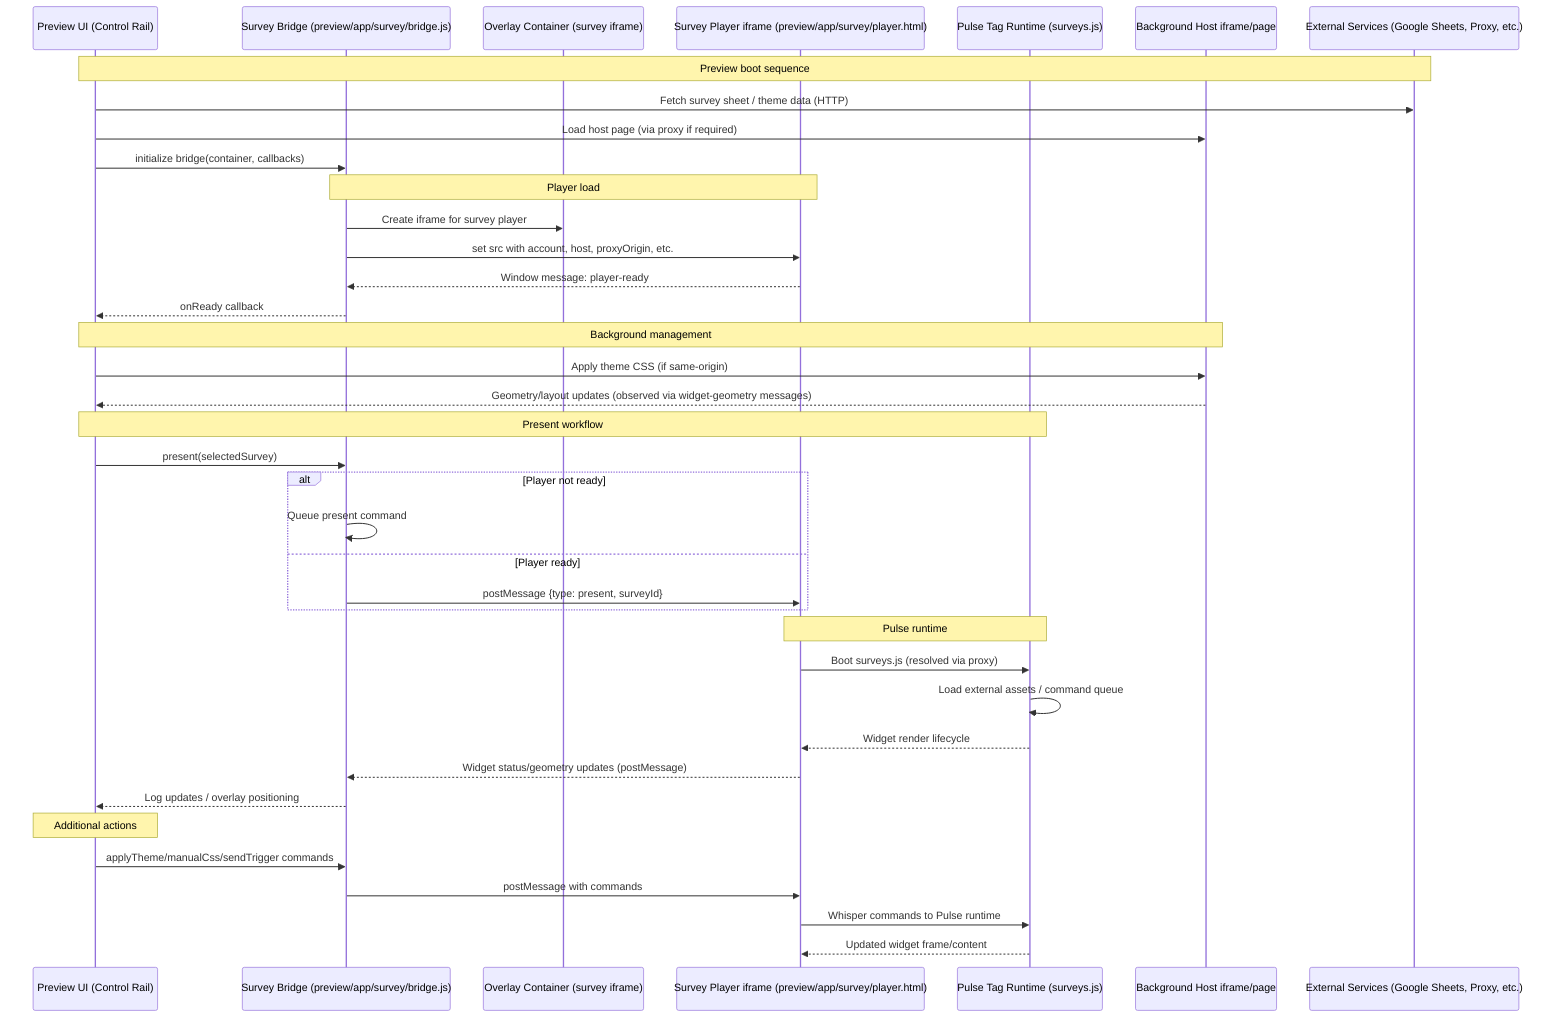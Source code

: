 sequenceDiagram
    participant UserUI as Preview UI (Control Rail)
    participant Bridge as Survey Bridge (preview/app/survey/bridge.js)
    participant Overlay as Overlay Container (survey iframe)
    participant Player as Survey Player iframe (preview/app/survey/player.html)
    participant Tag as Pulse Tag Runtime (surveys.js)
    participant Host as Background Host iframe/page
    participant ThirdParty as External Services (Google Sheets, Proxy, etc.)

    Note over UserUI,ThirdParty: Preview boot sequence
    UserUI->>ThirdParty: Fetch survey sheet / theme data (HTTP)
    UserUI->>Host: Load host page (via proxy if required)
    UserUI->>Bridge: initialize bridge(container, callbacks)

    Note over Bridge,Player: Player load
    Bridge->>Overlay: Create iframe for survey player
    Bridge->>Player: set src with account, host, proxyOrigin, etc.
    Player-->>Bridge: Window message: player-ready
    Bridge-->>UserUI: onReady callback

    Note over UserUI,Host: Background management
    UserUI->>Host: Apply theme CSS (if same-origin)
    Host-->>UserUI: Geometry/layout updates (observed via widget-geometry messages)

    Note over UserUI,Tag: Present workflow
    UserUI->>Bridge: present(selectedSurvey)
    alt Player not ready
        Bridge->>Bridge: Queue present command
    else Player ready
        Bridge->>Player: postMessage {type: present, surveyId}
    end

    Note over Player,Tag: Pulse runtime
    Player->>Tag: Boot surveys.js (resolved via proxy)
    Tag->>Tag: Load external assets / command queue
    Tag-->>Player: Widget render lifecycle
    Player-->>Bridge: Widget status/geometry updates (postMessage)
    Bridge-->>UserUI: Log updates / overlay positioning

    Note over UserUI: Additional actions
    UserUI->>Bridge: applyTheme/manualCss/sendTrigger commands
    Bridge->>Player: postMessage with commands
    Player->>Tag: Whisper commands to Pulse runtime
    Tag-->>Player: Updated widget frame/content